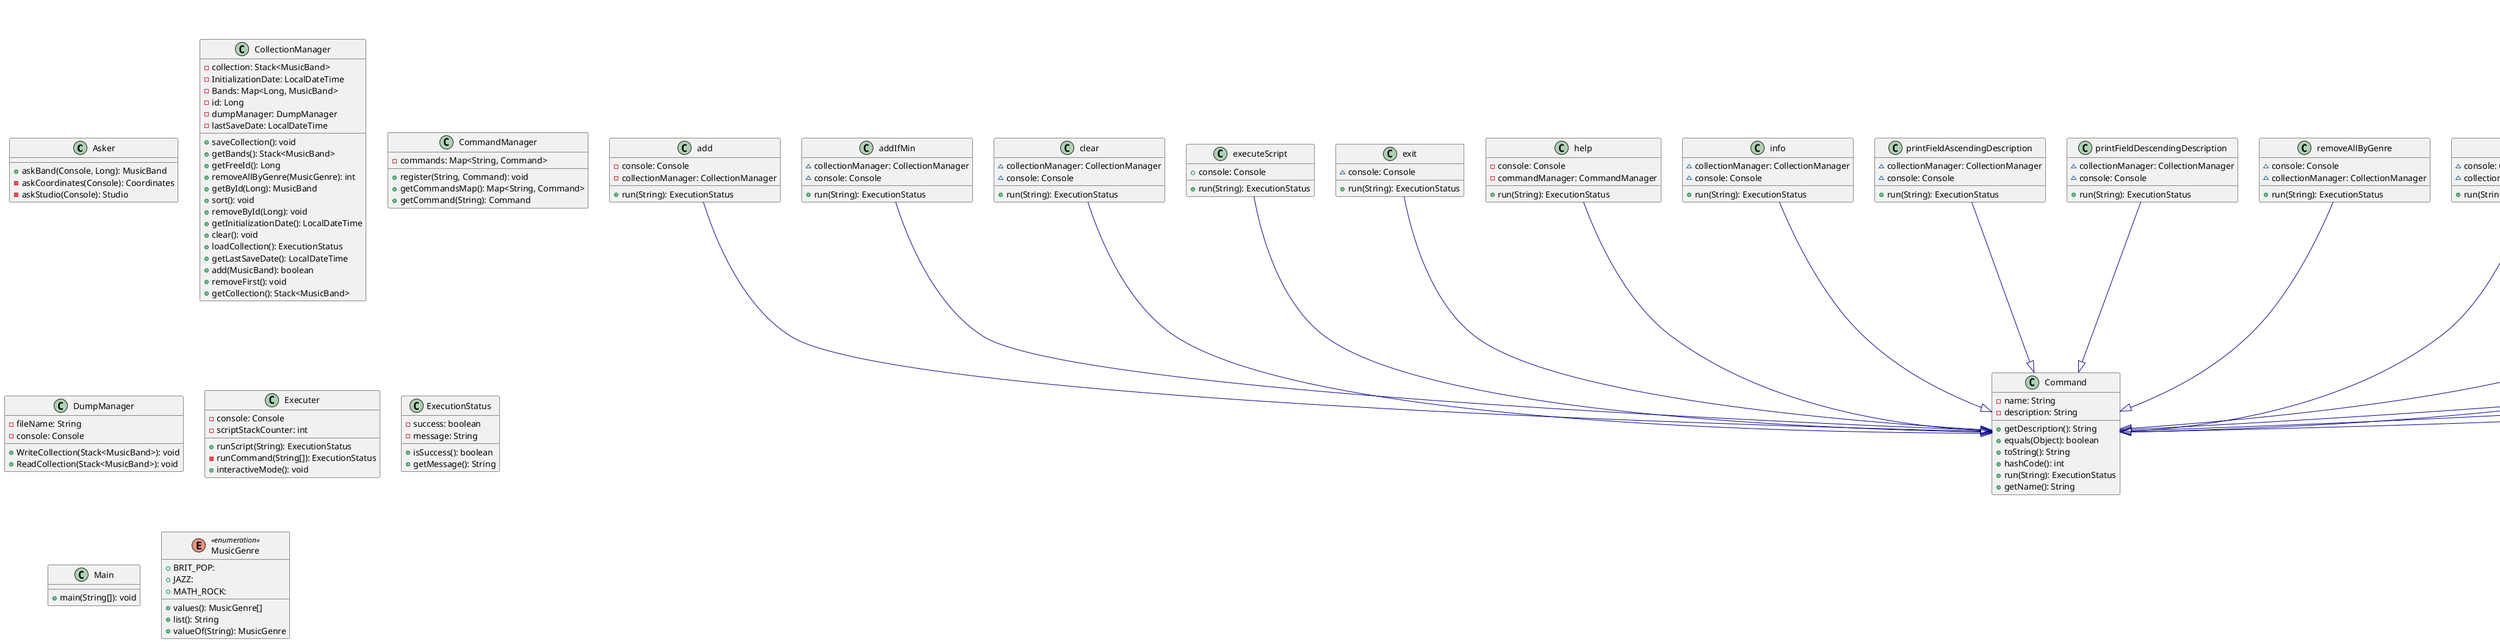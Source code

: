 @startuml

class Asker {
  + askBand(Console, Long): MusicBand
  - askCoordinates(Console): Coordinates
  - askStudio(Console): Studio
}
class CollectionManager {
  - collection: Stack<MusicBand>
  - InitializationDate: LocalDateTime
  - Bands: Map<Long, MusicBand>
  - id: Long
  - dumpManager: DumpManager
  - lastSaveDate: LocalDateTime
  + saveCollection(): void
  + getBands(): Stack<MusicBand>
  + getFreeId(): Long
  + removeAllByGenre(MusicGenre): int
  + getById(Long): MusicBand
  + sort(): void
  + removeById(Long): void
  + getInitializationDate(): LocalDateTime
  + clear(): void
  + loadCollection(): ExecutionStatus
  + getLastSaveDate(): LocalDateTime
  + add(MusicBand): boolean
  + removeFirst(): void
  + getCollection(): Stack<MusicBand>
}
class Command {
  - name: String
  - description: String
  + getDescription(): String
  + equals(Object): boolean
  + toString(): String
  + hashCode(): int
  + run(String): ExecutionStatus
  + getName(): String
}
class CommandManager {
  - commands: Map<String, Command>
  + register(String, Command): void
  + getCommandsMap(): Map<String, Command>
  + getCommand(String): Command
}
interface Console << interface >> {
  + println(Object): void
  + print(Object): void
  + printError(Object): void
  + readln(): String
  + printTable(Object, Object): void
}
class Coordinates {
  - x: double
  - y: Integer
  + equals(Object): boolean
  + validate(): boolean
  + getX(): double
  + getY(): Integer
  + hashCode(): int
  + toString(): String
}
class DumpManager {
  - fileName: String
  - console: Console
  + WriteCollection(Stack<MusicBand>): void
  + ReadCollection(Stack<MusicBand>): void
}
class Element {
  + getID(): Long
}
class Executer {
  - console: Console
  - scriptStackCounter: int
  + runScript(String): ExecutionStatus
  - runCommand(String[]): ExecutionStatus
  + interactiveMode(): void
}
class ExecutionStatus {
  - success: boolean
  - message: String
  + isSuccess(): boolean
  + getMessage(): String
}
class Main {
  + main(String[]): void
}
class MusicBand {
  - numberOfParticipants: Long
  - coordinates: Coordinates
  - creationDate: LocalDateTime
  - description: String
  - albumsCount: Long
  - id: Long
  - genre: MusicGenre
  - studio: Studio
  - name: String
  + toString(): String
  + getID(): Long
  + compareTo(Element): int
  + getAlbumsCount(): Long
  + getDescription(): String
  + toArray(MusicBand): String[]
  + getStudio(): Studio
  + fromArray(String[]): MusicBand
  + getCreationDate(): LocalDateTime
  + hashCode(): int
  + getId(): Long
  + getCoordinates(): Coordinates
  + getGenre(): MusicGenre
  + getName(): String
  + equals(Object): boolean
  + getNumberOfParticipants(): Long
  + validate(): boolean
}
enum MusicGenre << enumeration >> {
  + BRIT_POP: 
  + JAZZ: 
  + MATH_ROCK: 
  + values(): MusicGenre[]
  + list(): String
  + valueOf(String): MusicGenre
}
class StandartConsole {
  + print(Object): void
  + readln(): String
  + println(Object): void
  + printError(Object): void
  + printTable(Object, Object): void
}
class Studio {
  - name: String
  - address: String
  + toString(): String
  + equals(Object): boolean
  + getAddress(): String
  + hashCode(): int
  + getName(): String
  + validate(): boolean
}
interface Validatable << interface >> {
  + validate(): boolean
}
class add {
  - console: Console
  - collectionManager: CollectionManager
  + run(String): ExecutionStatus
}
class addIfMin {
  ~ collectionManager: CollectionManager
  ~ console: Console
  + run(String): ExecutionStatus
}
class clear {
  ~ collectionManager: CollectionManager
  ~ console: Console
  + run(String): ExecutionStatus
}
class executeScript {
  + console: Console
  + run(String): ExecutionStatus
}
class exit {
  ~ console: Console
  + run(String): ExecutionStatus
}
class help {
  - console: Console
  - commandManager: CommandManager
  + run(String): ExecutionStatus
}
class info {
  ~ collectionManager: CollectionManager
  ~ console: Console
  + run(String): ExecutionStatus
}
class printFieldAscendingDescription {
  ~ collectionManager: CollectionManager
  ~ console: Console
  + run(String): ExecutionStatus
}
class printFieldDescendingDescription {
  ~ collectionManager: CollectionManager
  ~ console: Console
  + run(String): ExecutionStatus
}
class removeAllByGenre {
  ~ console: Console
  ~ collectionManager: CollectionManager
  + run(String): ExecutionStatus
}
class removeById {
  ~ console: Console
  ~ collectionManager: CollectionManager
  + run(String): ExecutionStatus
}
class removeFirst {
  ~ console: Console
  ~ collectionManager: CollectionManager
  + run(String): ExecutionStatus
}
class save {
  ~ console: Console
  ~ collectionManager: CollectionManager
  + run(String): ExecutionStatus
}
class show {
  - console: Console
  - collectionManager: CollectionManager
  + run(String): ExecutionStatus
}
class sort {
  - collectionManager: CollectionManager
  - console: Console
  + run(String): ExecutionStatus
}
class update {
  - console: Console
  - collectionManager: CollectionManager
  + run(String): ExecutionStatus
}

Coordinates                      -[#008200,dashed]-^  Validatable                     
Element                          -[#008200,dashed]-^  Validatable                     
MusicBand                        -[#000082,plain]-^  Element                         
StandartConsole                  -[#008200,dashed]-^  Console                         
Studio                           -[#008200,dashed]-^  Validatable                     
add                              -[#000082,plain]-^  Command                         
addIfMin                         -[#000082,plain]-^  Command                         
clear                            -[#000082,plain]-^  Command                         
executeScript                    -[#000082,plain]-^  Command                         
exit                             -[#000082,plain]-^  Command                         
help                             -[#000082,plain]-^  Command                         
info                             -[#000082,plain]-^  Command                         
printFieldAscendingDescription   -[#000082,plain]-^  Command                         
printFieldDescendingDescription  -[#000082,plain]-^  Command                         
removeAllByGenre                 -[#000082,plain]-^  Command                         
removeById                       -[#000082,plain]-^  Command                         
removeFirst                      -[#000082,plain]-^  Command                         
save                             -[#000082,plain]-^  Command                         
show                             -[#000082,plain]-^  Command                         
sort                             -[#000082,plain]-^  Command                         
update                           -[#000082,plain]-^  Command                         
@enduml
